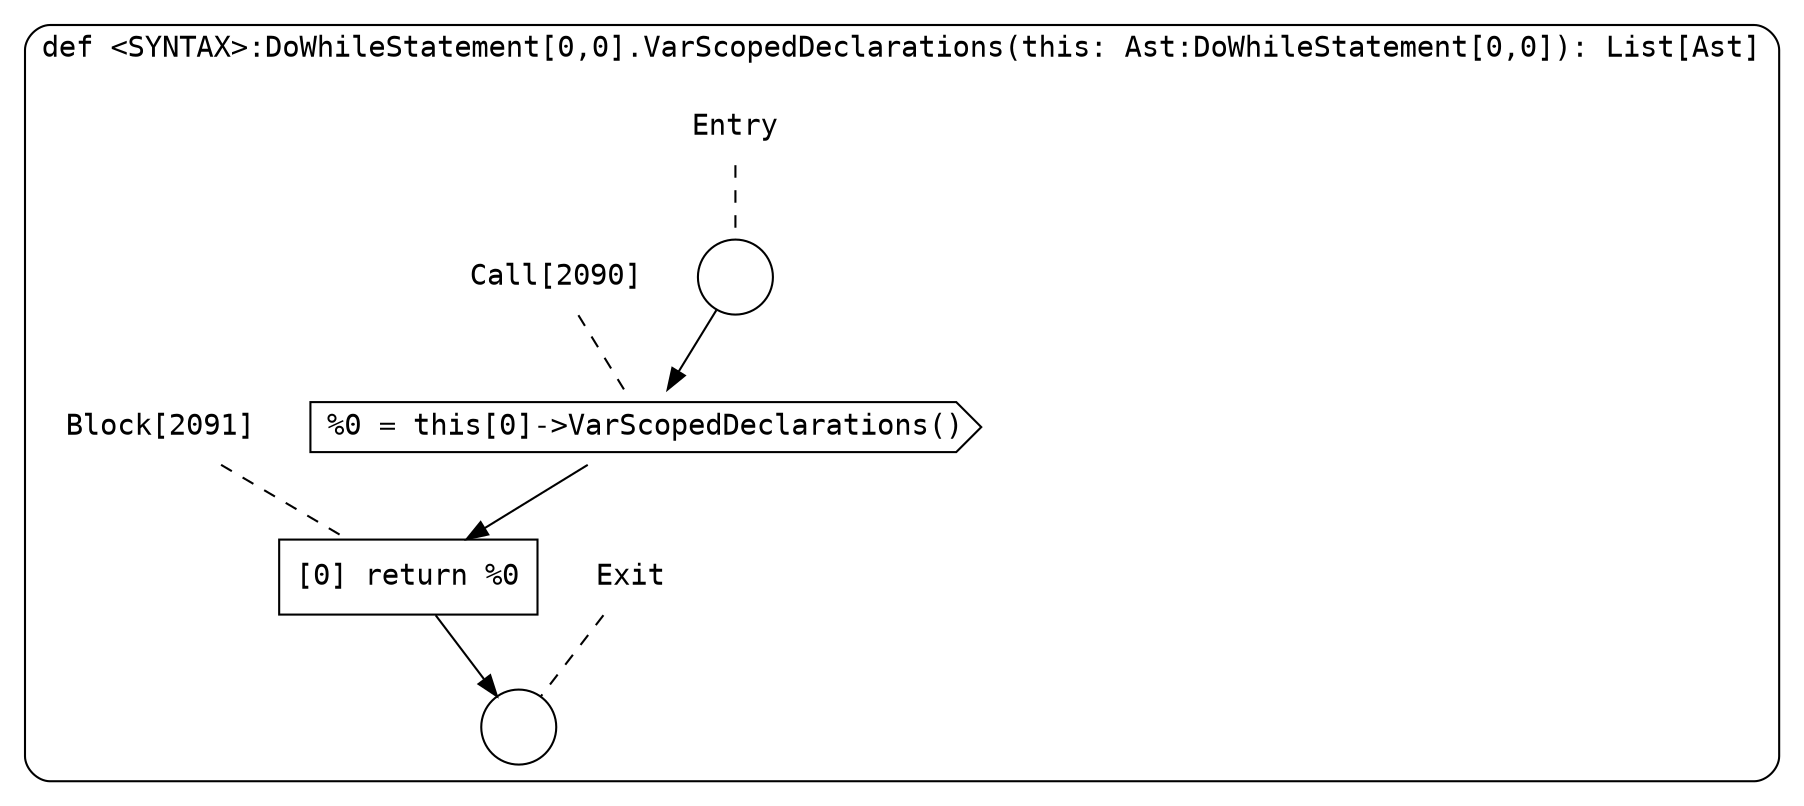digraph {
  graph [fontname = "Consolas"]
  node [fontname = "Consolas"]
  edge [fontname = "Consolas"]
  subgraph cluster402 {
    label = "def <SYNTAX>:DoWhileStatement[0,0].VarScopedDeclarations(this: Ast:DoWhileStatement[0,0]): List[Ast]"
    style = rounded
    cluster402_entry_name [shape=none, label=<<font color="black">Entry</font>>]
    cluster402_entry_name -> cluster402_entry [arrowhead=none, color="black", style=dashed]
    cluster402_entry [shape=circle label=" " color="black" fillcolor="white" style=filled]
    cluster402_entry -> node2090 [color="black"]
    cluster402_exit_name [shape=none, label=<<font color="black">Exit</font>>]
    cluster402_exit_name -> cluster402_exit [arrowhead=none, color="black", style=dashed]
    cluster402_exit [shape=circle label=" " color="black" fillcolor="white" style=filled]
    node2090_name [shape=none, label=<<font color="black">Call[2090]</font>>]
    node2090_name -> node2090 [arrowhead=none, color="black", style=dashed]
    node2090 [shape=cds, label=<<font color="black">%0 = this[0]-&gt;VarScopedDeclarations()</font>> color="black" fillcolor="white", style=filled]
    node2090 -> node2091 [color="black"]
    node2091_name [shape=none, label=<<font color="black">Block[2091]</font>>]
    node2091_name -> node2091 [arrowhead=none, color="black", style=dashed]
    node2091 [shape=box, label=<<font color="black">[0] return %0<BR ALIGN="LEFT"/></font>> color="black" fillcolor="white", style=filled]
    node2091 -> cluster402_exit [color="black"]
  }
}